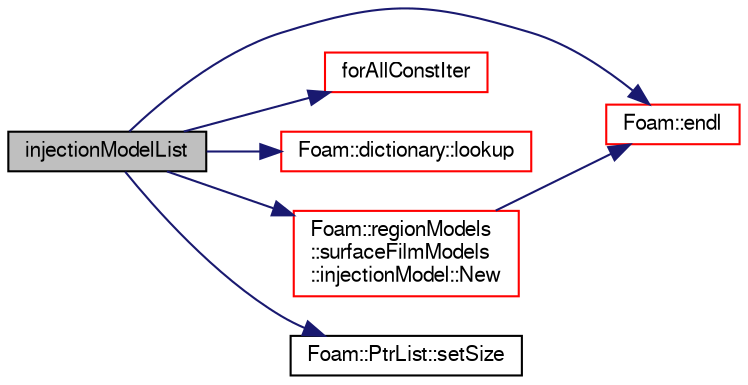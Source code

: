 digraph "injectionModelList"
{
  bgcolor="transparent";
  edge [fontname="FreeSans",fontsize="10",labelfontname="FreeSans",labelfontsize="10"];
  node [fontname="FreeSans",fontsize="10",shape=record];
  rankdir="LR";
  Node2 [label="injectionModelList",height=0.2,width=0.4,color="black", fillcolor="grey75", style="filled", fontcolor="black"];
  Node2 -> Node3 [color="midnightblue",fontsize="10",style="solid",fontname="FreeSans"];
  Node3 [label="Foam::endl",height=0.2,width=0.4,color="red",URL="$a21124.html#a2db8fe02a0d3909e9351bb4275b23ce4",tooltip="Add newline and flush stream. "];
  Node2 -> Node5 [color="midnightblue",fontsize="10",style="solid",fontname="FreeSans"];
  Node5 [label="forAllConstIter",height=0.2,width=0.4,color="red",URL="$a38141.html#ae21e2836509b0fa7f7cedf6493b11b09"];
  Node2 -> Node12 [color="midnightblue",fontsize="10",style="solid",fontname="FreeSans"];
  Node12 [label="Foam::dictionary::lookup",height=0.2,width=0.4,color="red",URL="$a26014.html#a6a0727fa523e48977e27348663def509",tooltip="Find and return an entry data stream. "];
  Node2 -> Node305 [color="midnightblue",fontsize="10",style="solid",fontname="FreeSans"];
  Node305 [label="Foam::regionModels\l::surfaceFilmModels\l::injectionModel::New",height=0.2,width=0.4,color="red",URL="$a29102.html#a868ab5c8a814498ae6b2a5c5df2be061",tooltip="Return a reference to the selected injection model. "];
  Node305 -> Node3 [color="midnightblue",fontsize="10",style="solid",fontname="FreeSans"];
  Node2 -> Node163 [color="midnightblue",fontsize="10",style="solid",fontname="FreeSans"];
  Node163 [label="Foam::PtrList::setSize",height=0.2,width=0.4,color="black",URL="$a25914.html#aedb985ffeaf1bdbfeccc2a8730405703",tooltip="Reset size of PtrList. If extending the PtrList, new entries are. "];
}
